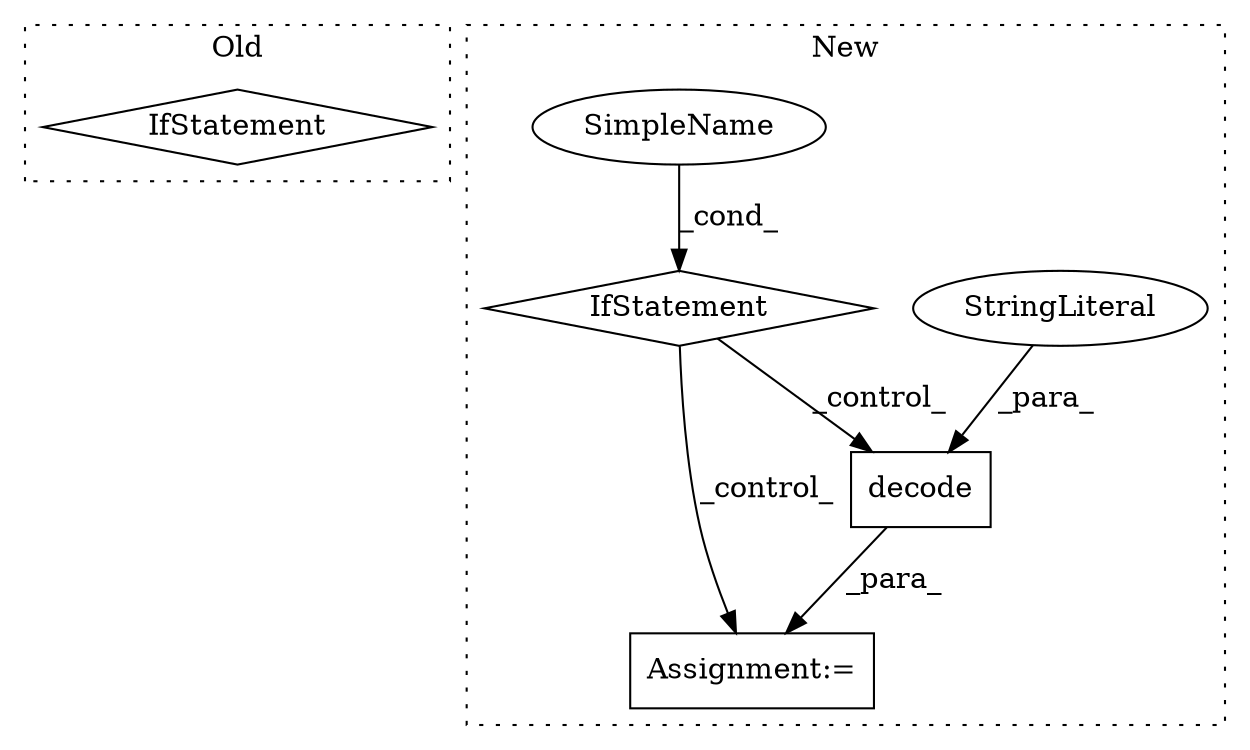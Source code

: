 digraph G {
subgraph cluster0 {
1 [label="IfStatement" a="25" s="13892,13908" l="4,2" shape="diamond"];
label = "Old";
style="dotted";
}
subgraph cluster1 {
2 [label="decode" a="32" s="13775,13789" l="7,1" shape="box"];
3 [label="StringLiteral" a="45" s="13782" l="7" shape="ellipse"];
4 [label="IfStatement" a="25" s="13709,13737" l="4,2" shape="diamond"];
5 [label="SimpleName" a="42" s="" l="" shape="ellipse"];
6 [label="Assignment:=" a="7" s="13769" l="1" shape="box"];
label = "New";
style="dotted";
}
2 -> 6 [label="_para_"];
3 -> 2 [label="_para_"];
4 -> 6 [label="_control_"];
4 -> 2 [label="_control_"];
5 -> 4 [label="_cond_"];
}